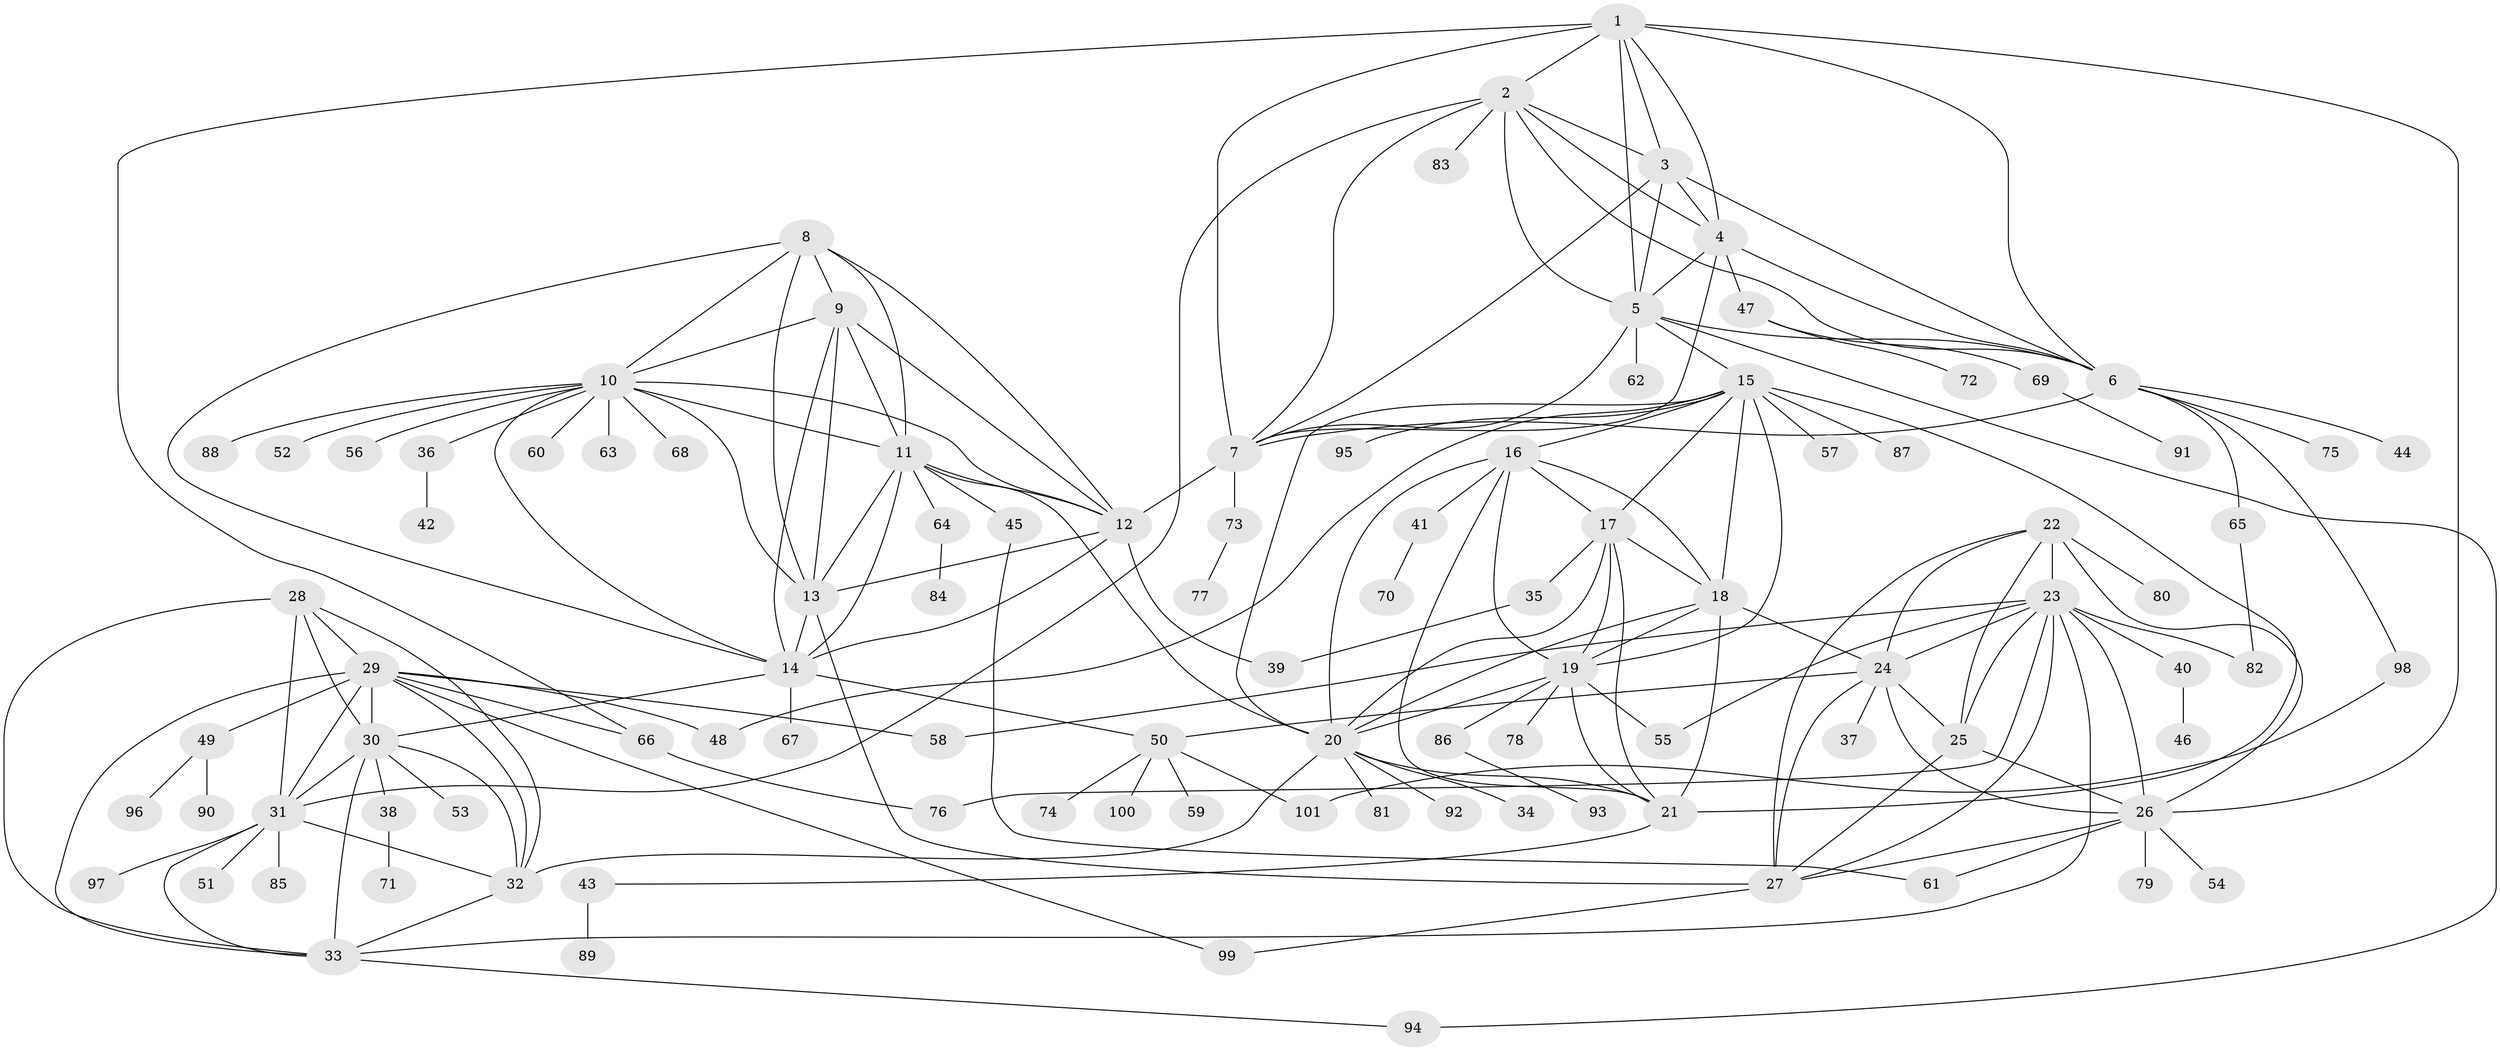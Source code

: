 // original degree distribution, {9: 0.04895104895104895, 7: 0.03496503496503497, 10: 0.03496503496503497, 11: 0.027972027972027972, 6: 0.02097902097902098, 14: 0.006993006993006993, 8: 0.04895104895104895, 12: 0.02097902097902098, 13: 0.006993006993006993, 2: 0.16083916083916083, 1: 0.5524475524475524, 4: 0.006993006993006993, 3: 0.027972027972027972}
// Generated by graph-tools (version 1.1) at 2025/52/03/04/25 22:52:31]
// undirected, 101 vertices, 183 edges
graph export_dot {
  node [color=gray90,style=filled];
  1;
  2;
  3;
  4;
  5;
  6;
  7;
  8;
  9;
  10;
  11;
  12;
  13;
  14;
  15;
  16;
  17;
  18;
  19;
  20;
  21;
  22;
  23;
  24;
  25;
  26;
  27;
  28;
  29;
  30;
  31;
  32;
  33;
  34;
  35;
  36;
  37;
  38;
  39;
  40;
  41;
  42;
  43;
  44;
  45;
  46;
  47;
  48;
  49;
  50;
  51;
  52;
  53;
  54;
  55;
  56;
  57;
  58;
  59;
  60;
  61;
  62;
  63;
  64;
  65;
  66;
  67;
  68;
  69;
  70;
  71;
  72;
  73;
  74;
  75;
  76;
  77;
  78;
  79;
  80;
  81;
  82;
  83;
  84;
  85;
  86;
  87;
  88;
  89;
  90;
  91;
  92;
  93;
  94;
  95;
  96;
  97;
  98;
  99;
  100;
  101;
  1 -- 2 [weight=1.0];
  1 -- 3 [weight=1.0];
  1 -- 4 [weight=1.0];
  1 -- 5 [weight=1.0];
  1 -- 6 [weight=1.0];
  1 -- 7 [weight=1.0];
  1 -- 26 [weight=1.0];
  1 -- 66 [weight=1.0];
  2 -- 3 [weight=1.0];
  2 -- 4 [weight=1.0];
  2 -- 5 [weight=1.0];
  2 -- 6 [weight=1.0];
  2 -- 7 [weight=1.0];
  2 -- 31 [weight=1.0];
  2 -- 83 [weight=1.0];
  3 -- 4 [weight=1.0];
  3 -- 5 [weight=1.0];
  3 -- 6 [weight=1.0];
  3 -- 7 [weight=1.0];
  4 -- 5 [weight=1.0];
  4 -- 6 [weight=1.0];
  4 -- 7 [weight=1.0];
  4 -- 47 [weight=1.0];
  5 -- 6 [weight=1.0];
  5 -- 7 [weight=1.0];
  5 -- 15 [weight=1.0];
  5 -- 62 [weight=1.0];
  5 -- 94 [weight=1.0];
  6 -- 7 [weight=1.0];
  6 -- 44 [weight=1.0];
  6 -- 65 [weight=1.0];
  6 -- 75 [weight=1.0];
  6 -- 98 [weight=1.0];
  7 -- 12 [weight=1.0];
  7 -- 73 [weight=1.0];
  8 -- 9 [weight=1.0];
  8 -- 10 [weight=1.0];
  8 -- 11 [weight=1.0];
  8 -- 12 [weight=1.0];
  8 -- 13 [weight=1.0];
  8 -- 14 [weight=1.0];
  9 -- 10 [weight=1.0];
  9 -- 11 [weight=1.0];
  9 -- 12 [weight=1.0];
  9 -- 13 [weight=1.0];
  9 -- 14 [weight=1.0];
  10 -- 11 [weight=1.0];
  10 -- 12 [weight=1.0];
  10 -- 13 [weight=1.0];
  10 -- 14 [weight=1.0];
  10 -- 36 [weight=1.0];
  10 -- 52 [weight=1.0];
  10 -- 56 [weight=1.0];
  10 -- 60 [weight=1.0];
  10 -- 63 [weight=1.0];
  10 -- 68 [weight=1.0];
  10 -- 88 [weight=1.0];
  11 -- 12 [weight=1.0];
  11 -- 13 [weight=1.0];
  11 -- 14 [weight=1.0];
  11 -- 20 [weight=1.0];
  11 -- 45 [weight=1.0];
  11 -- 64 [weight=1.0];
  12 -- 13 [weight=1.0];
  12 -- 14 [weight=1.0];
  12 -- 39 [weight=1.0];
  13 -- 14 [weight=1.0];
  13 -- 27 [weight=1.0];
  14 -- 30 [weight=1.0];
  14 -- 50 [weight=1.0];
  14 -- 67 [weight=1.0];
  15 -- 16 [weight=1.0];
  15 -- 17 [weight=1.0];
  15 -- 18 [weight=1.0];
  15 -- 19 [weight=1.0];
  15 -- 20 [weight=1.0];
  15 -- 21 [weight=1.0];
  15 -- 48 [weight=1.0];
  15 -- 57 [weight=1.0];
  15 -- 87 [weight=1.0];
  15 -- 95 [weight=1.0];
  16 -- 17 [weight=1.0];
  16 -- 18 [weight=1.0];
  16 -- 19 [weight=1.0];
  16 -- 20 [weight=1.0];
  16 -- 21 [weight=1.0];
  16 -- 41 [weight=1.0];
  17 -- 18 [weight=1.0];
  17 -- 19 [weight=1.0];
  17 -- 20 [weight=1.0];
  17 -- 21 [weight=1.0];
  17 -- 35 [weight=2.0];
  18 -- 19 [weight=1.0];
  18 -- 20 [weight=1.0];
  18 -- 21 [weight=1.0];
  18 -- 24 [weight=1.0];
  19 -- 20 [weight=1.0];
  19 -- 21 [weight=1.0];
  19 -- 55 [weight=1.0];
  19 -- 78 [weight=1.0];
  19 -- 86 [weight=1.0];
  20 -- 21 [weight=1.0];
  20 -- 32 [weight=1.0];
  20 -- 34 [weight=1.0];
  20 -- 81 [weight=1.0];
  20 -- 92 [weight=1.0];
  21 -- 43 [weight=1.0];
  22 -- 23 [weight=2.0];
  22 -- 24 [weight=2.0];
  22 -- 25 [weight=2.0];
  22 -- 26 [weight=2.0];
  22 -- 27 [weight=2.0];
  22 -- 80 [weight=5.0];
  23 -- 24 [weight=1.0];
  23 -- 25 [weight=1.0];
  23 -- 26 [weight=1.0];
  23 -- 27 [weight=1.0];
  23 -- 33 [weight=1.0];
  23 -- 40 [weight=1.0];
  23 -- 55 [weight=1.0];
  23 -- 58 [weight=1.0];
  23 -- 76 [weight=1.0];
  23 -- 82 [weight=1.0];
  24 -- 25 [weight=1.0];
  24 -- 26 [weight=1.0];
  24 -- 27 [weight=1.0];
  24 -- 37 [weight=1.0];
  24 -- 50 [weight=1.0];
  25 -- 26 [weight=1.0];
  25 -- 27 [weight=1.0];
  26 -- 27 [weight=1.0];
  26 -- 54 [weight=1.0];
  26 -- 61 [weight=1.0];
  26 -- 79 [weight=1.0];
  27 -- 99 [weight=1.0];
  28 -- 29 [weight=1.0];
  28 -- 30 [weight=3.0];
  28 -- 31 [weight=1.0];
  28 -- 32 [weight=1.0];
  28 -- 33 [weight=1.0];
  29 -- 30 [weight=2.0];
  29 -- 31 [weight=1.0];
  29 -- 32 [weight=1.0];
  29 -- 33 [weight=1.0];
  29 -- 48 [weight=1.0];
  29 -- 49 [weight=1.0];
  29 -- 58 [weight=1.0];
  29 -- 66 [weight=1.0];
  29 -- 99 [weight=1.0];
  30 -- 31 [weight=2.0];
  30 -- 32 [weight=2.0];
  30 -- 33 [weight=2.0];
  30 -- 38 [weight=1.0];
  30 -- 53 [weight=1.0];
  31 -- 32 [weight=1.0];
  31 -- 33 [weight=1.0];
  31 -- 51 [weight=1.0];
  31 -- 85 [weight=1.0];
  31 -- 97 [weight=1.0];
  32 -- 33 [weight=1.0];
  33 -- 94 [weight=1.0];
  35 -- 39 [weight=1.0];
  36 -- 42 [weight=1.0];
  38 -- 71 [weight=1.0];
  40 -- 46 [weight=1.0];
  41 -- 70 [weight=1.0];
  43 -- 89 [weight=1.0];
  45 -- 61 [weight=1.0];
  47 -- 69 [weight=1.0];
  47 -- 72 [weight=1.0];
  49 -- 90 [weight=1.0];
  49 -- 96 [weight=1.0];
  50 -- 59 [weight=1.0];
  50 -- 74 [weight=1.0];
  50 -- 100 [weight=1.0];
  50 -- 101 [weight=1.0];
  64 -- 84 [weight=1.0];
  65 -- 82 [weight=1.0];
  66 -- 76 [weight=1.0];
  69 -- 91 [weight=1.0];
  73 -- 77 [weight=1.0];
  86 -- 93 [weight=1.0];
  98 -- 101 [weight=1.0];
}
